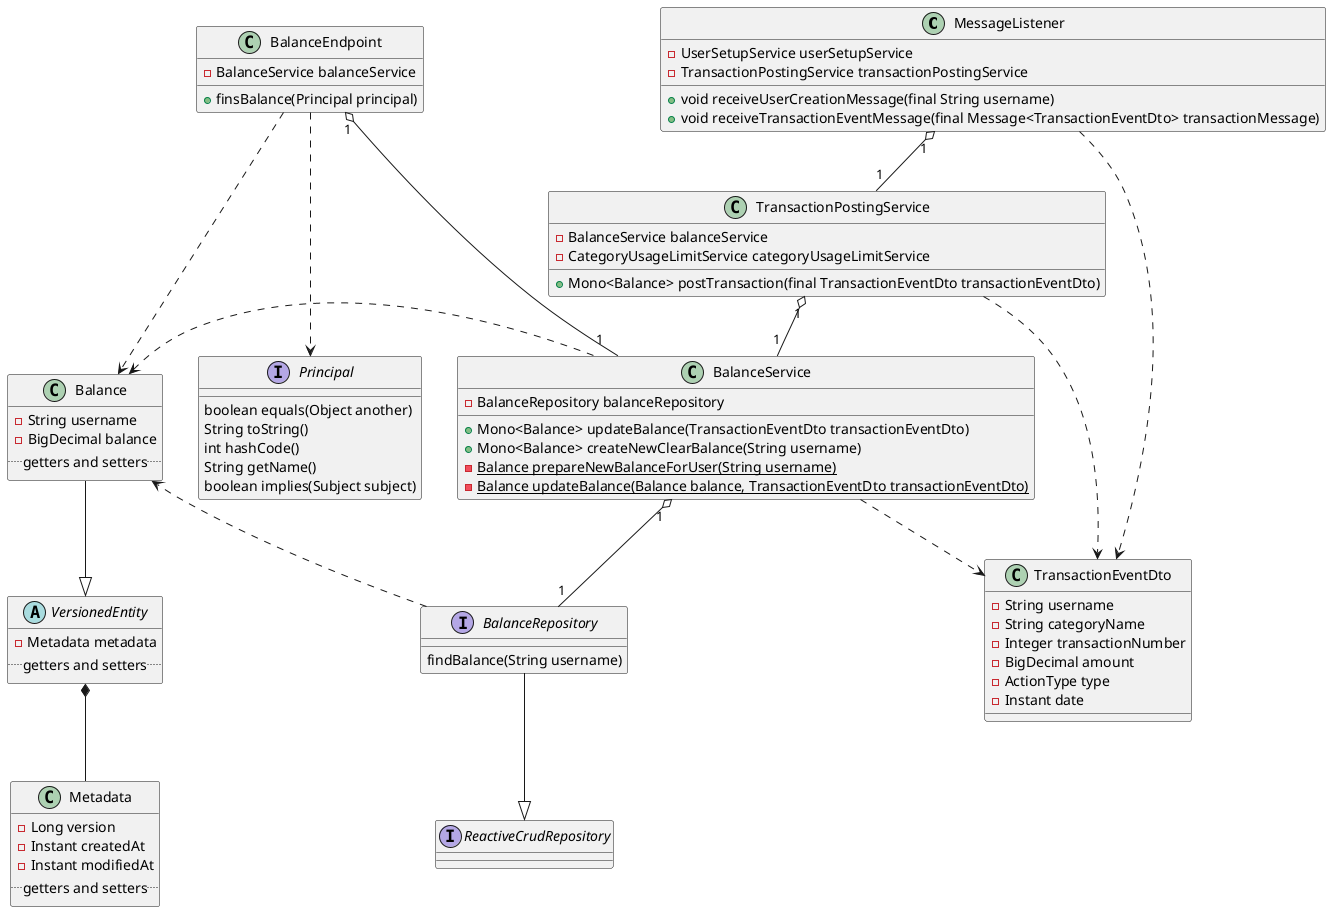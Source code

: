 @startuml
'https://plantuml.com/class-diagram

class MessageListener {
    -UserSetupService userSetupService
    -TransactionPostingService transactionPostingService
    +void receiveUserCreationMessage(final String username)
    +void receiveTransactionEventMessage(final Message<TransactionEventDto> transactionMessage)
}

class TransactionPostingService{
    -BalanceService balanceService
    -CategoryUsageLimitService categoryUsageLimitService
    +Mono<Balance> postTransaction(final TransactionEventDto transactionEventDto)
}

class BalanceEndpoint {
    -BalanceService balanceService
    +finsBalance(Principal principal)
}

class Balance {
    -String username
    -BigDecimal balance
    .. getters and setters ..
}

abstract class VersionedEntity {
    -Metadata metadata
    .. getters and setters ..
}

class Metadata {
    -Long version
    -Instant createdAt
    -Instant modifiedAt
    .. getters and setters ..
}

class BalanceService {
    -BalanceRepository balanceRepository
    +Mono<Balance> updateBalance(TransactionEventDto transactionEventDto)
    +Mono<Balance> createNewClearBalance(String username)
    -{static} Balance prepareNewBalanceForUser(String username)
    -{static}Balance updateBalance(Balance balance, TransactionEventDto transactionEventDto)
}

interface Principal {
    boolean equals(Object another)
    String toString()
    int hashCode()
    String getName()
    boolean implies(Subject subject)
}

interface BalanceRepository {
    findBalance(String username)
}

class TransactionEventDto {
        -String username
        -String categoryName
        -Integer transactionNumber
        -BigDecimal amount
        -ActionType type
        -Instant date
}

interface ReactiveCrudRepository

MessageListener "1" o-- "1"TransactionPostingService
TransactionPostingService "1" o-- "1" BalanceService
BalanceEndpoint ...> Principal
BalanceEndpoint "1" o--- "1" BalanceService
BalanceEndpoint ..> Balance
BalanceService .left.> Balance
BalanceRepository ..> Balance
BalanceService "1" o-- "1" BalanceRepository
BalanceRepository --|> ReactiveCrudRepository
BalanceService ..> TransactionEventDto
MessageListener ..> TransactionEventDto
TransactionPostingService ..> TransactionEventDto
Balance --|> VersionedEntity
VersionedEntity *-- Metadata

@enduml